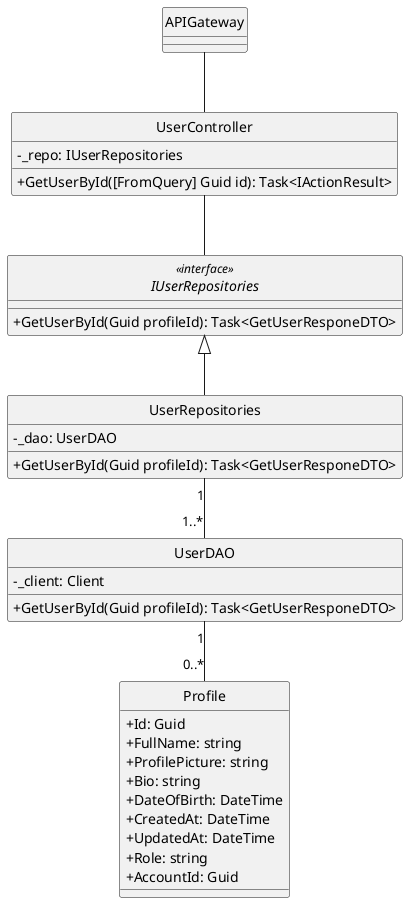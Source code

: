 @startuml getUserById
hide circle
skinparam classAttributeIconSize 0
skinparam linetype ortho

class APIGateway {
}

class UserController{
    - _repo: IUserRepositories
    + GetUserById([FromQuery] Guid id): Task<IActionResult>
}

interface IUserRepositories<<interface>> {
    + GetUserById(Guid profileId): Task<GetUserResponeDTO>
}

class UserRepositories {
    - _dao: UserDAO
    + GetUserById(Guid profileId): Task<GetUserResponeDTO>
}

class UserDAO {
    - _client: Client
    + GetUserById(Guid profileId): Task<GetUserResponeDTO>
}

class Profile {
    + Id: Guid
    + FullName: string
    + ProfilePicture: string
    + Bio: string
    + DateOfBirth: DateTime
    + CreatedAt: DateTime
    + UpdatedAt: DateTime
    + Role: string
    + AccountId: Guid
}

APIGateway -- UserController
UserController -- IUserRepositories 
IUserRepositories <|-- UserRepositories

UserRepositories "1"--"1..*" UserDAO
UserDAO "1"--"0..*" Profile

@enduml